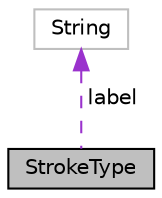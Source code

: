 digraph "StrokeType"
{
  edge [fontname="Helvetica",fontsize="10",labelfontname="Helvetica",labelfontsize="10"];
  node [fontname="Helvetica",fontsize="10",shape=record];
  Node1 [label="StrokeType",height=0.2,width=0.4,color="black", fillcolor="grey75", style="filled" fontcolor="black"];
  Node2 -> Node1 [dir="back",color="darkorchid3",fontsize="10",style="dashed",label=" label" ,fontname="Helvetica"];
  Node2 [label="String",height=0.2,width=0.4,color="grey75", fillcolor="white", style="filled"];
}
